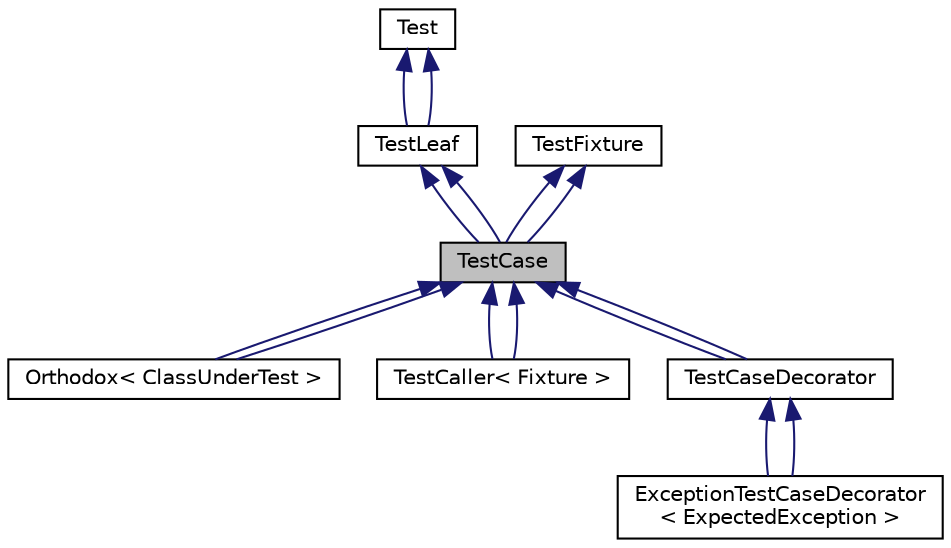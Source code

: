 digraph "TestCase"
{
  edge [fontname="Helvetica",fontsize="10",labelfontname="Helvetica",labelfontsize="10"];
  node [fontname="Helvetica",fontsize="10",shape=record];
  Node1 [label="TestCase",height=0.2,width=0.4,color="black", fillcolor="grey75", style="filled", fontcolor="black"];
  Node2 -> Node1 [dir="back",color="midnightblue",fontsize="10",style="solid"];
  Node2 [label="TestLeaf",height=0.2,width=0.4,color="black", fillcolor="white", style="filled",URL="$class_test_leaf.html",tooltip="A single test object. "];
  Node3 -> Node2 [dir="back",color="midnightblue",fontsize="10",style="solid"];
  Node3 [label="Test",height=0.2,width=0.4,color="black", fillcolor="white", style="filled",URL="$class_test.html",tooltip="Base class for all test objects.All test objects should be a subclass of Test. Some test objects..."];
  Node3 -> Node2 [dir="back",color="midnightblue",fontsize="10",style="solid"];
  Node4 -> Node1 [dir="back",color="midnightblue",fontsize="10",style="solid"];
  Node4 [label="TestFixture",height=0.2,width=0.4,color="black", fillcolor="white", style="filled",URL="$class_test_fixture.html",tooltip="Wraps a test case with setUp and tearDown methods.A TestFixture is used to provide a common environme..."];
  Node2 -> Node1 [dir="back",color="midnightblue",fontsize="10",style="solid"];
  Node4 -> Node1 [dir="back",color="midnightblue",fontsize="10",style="solid"];
  Node1 -> Node5 [dir="back",color="midnightblue",fontsize="10",style="solid"];
  Node5 [label="Orthodox\< ClassUnderTest \>",height=0.2,width=0.4,color="black", fillcolor="white", style="filled",URL="$class_orthodox.html"];
  Node1 -> Node5 [dir="back",color="midnightblue",fontsize="10",style="solid"];
  Node1 -> Node6 [dir="back",color="midnightblue",fontsize="10",style="solid"];
  Node6 [label="TestCaller\< Fixture \>",height=0.2,width=0.4,color="black", fillcolor="white", style="filled",URL="$class_test_caller.html",tooltip="Generate a test case from a fixture method.A test caller provides access to a test case method on a t..."];
  Node1 -> Node6 [dir="back",color="midnightblue",fontsize="10",style="solid"];
  Node1 -> Node7 [dir="back",color="midnightblue",fontsize="10",style="solid"];
  Node7 [label="TestCaseDecorator",height=0.2,width=0.4,color="black", fillcolor="white", style="filled",URL="$class_test_case_decorator.html",tooltip="Decorator for Test cases. "];
  Node7 -> Node8 [dir="back",color="midnightblue",fontsize="10",style="solid"];
  Node8 [label="ExceptionTestCaseDecorator\l\< ExpectedException \>",height=0.2,width=0.4,color="black", fillcolor="white", style="filled",URL="$class_exception_test_case_decorator.html",tooltip="Expected exception test case decorator. "];
  Node7 -> Node8 [dir="back",color="midnightblue",fontsize="10",style="solid"];
  Node1 -> Node7 [dir="back",color="midnightblue",fontsize="10",style="solid"];
}
